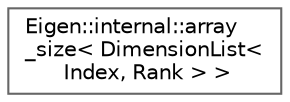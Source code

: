 digraph "类继承关系图"
{
 // LATEX_PDF_SIZE
  bgcolor="transparent";
  edge [fontname=Helvetica,fontsize=10,labelfontname=Helvetica,labelfontsize=10];
  node [fontname=Helvetica,fontsize=10,shape=box,height=0.2,width=0.4];
  rankdir="LR";
  Node0 [id="Node000000",label="Eigen::internal::array\l_size\< DimensionList\<\l Index, Rank \> \>",height=0.2,width=0.4,color="grey40", fillcolor="white", style="filled",URL="$struct_eigen_1_1internal_1_1array__size_3_01_dimension_list_3_01_index_00_01_rank_01_4_01_4.html",tooltip=" "];
}

